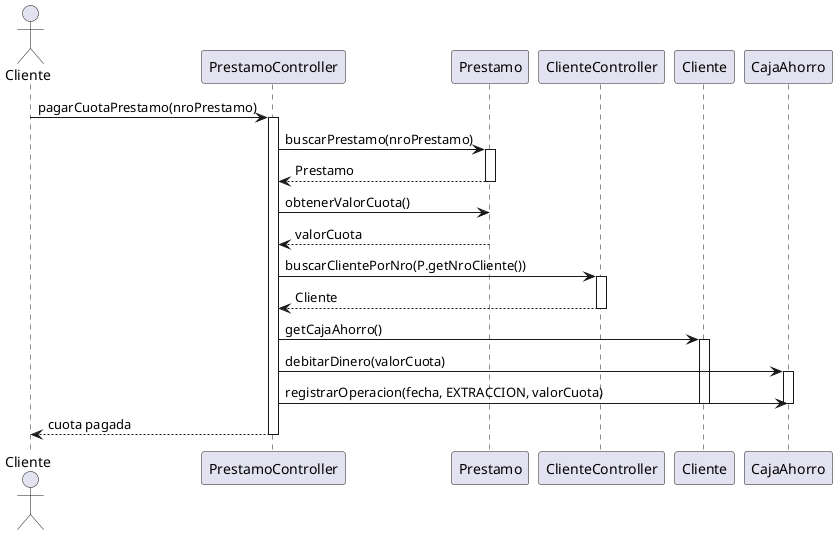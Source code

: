 @startuml
actor Cliente
participant "PrestamoController" as PC
participant "Prestamo" as P
participant "ClienteController" as CC
participant "Cliente" as C
participant "CajaAhorro" as CA

' El cliente solicita pagar la cuota mensual de un préstamo
Cliente -> PC: pagarCuotaPrestamo(nroPrestamo)
activate PC

' El controller busca el préstamo por su número
PC -> P: buscarPrestamo(nroPrestamo)
activate P
PC <-- P: Prestamo
deactivate P

' El controller obtiene el valor de la cuota
PC -> P: obtenerValorCuota()
PC <-- P: valorCuota

' El controller busca el cliente asociado al préstamo
PC -> CC: buscarClientePorNro(P.getNroCliente())
activate CC
PC <-- CC: Cliente
deactivate CC

' Se obtiene la caja de ahorro del cliente
PC -> C: getCajaAhorro()
activate C
PC -> CA: debitarDinero(valorCuota)
activate CA

' Se registra la operación de extracción en la caja de ahorro
PC -> CA: registrarOperacion(fecha, EXTRACCION, valorCuota)
deactivate CA
deactivate C

' Se confirma el pago al cliente
PC --> Cliente: cuota pagada
deactivate PC

@enduml